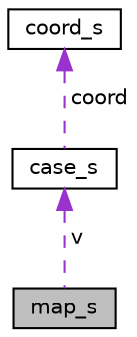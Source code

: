 digraph "map_s"
{
  edge [fontname="Helvetica",fontsize="10",labelfontname="Helvetica",labelfontsize="10"];
  node [fontname="Helvetica",fontsize="10",shape=record];
  Node1 [label="map_s",height=0.2,width=0.4,color="black", fillcolor="grey75", style="filled", fontcolor="black"];
  Node2 -> Node1 [dir="back",color="darkorchid3",fontsize="10",style="dashed",label=" v" ,fontname="Helvetica"];
  Node2 [label="case_s",height=0.2,width=0.4,color="black", fillcolor="white", style="filled",URL="$structcase__s.html"];
  Node3 -> Node2 [dir="back",color="darkorchid3",fontsize="10",style="dashed",label=" coord" ,fontname="Helvetica"];
  Node3 [label="coord_s",height=0.2,width=0.4,color="black", fillcolor="white", style="filled",URL="$structcoord__s.html"];
}
